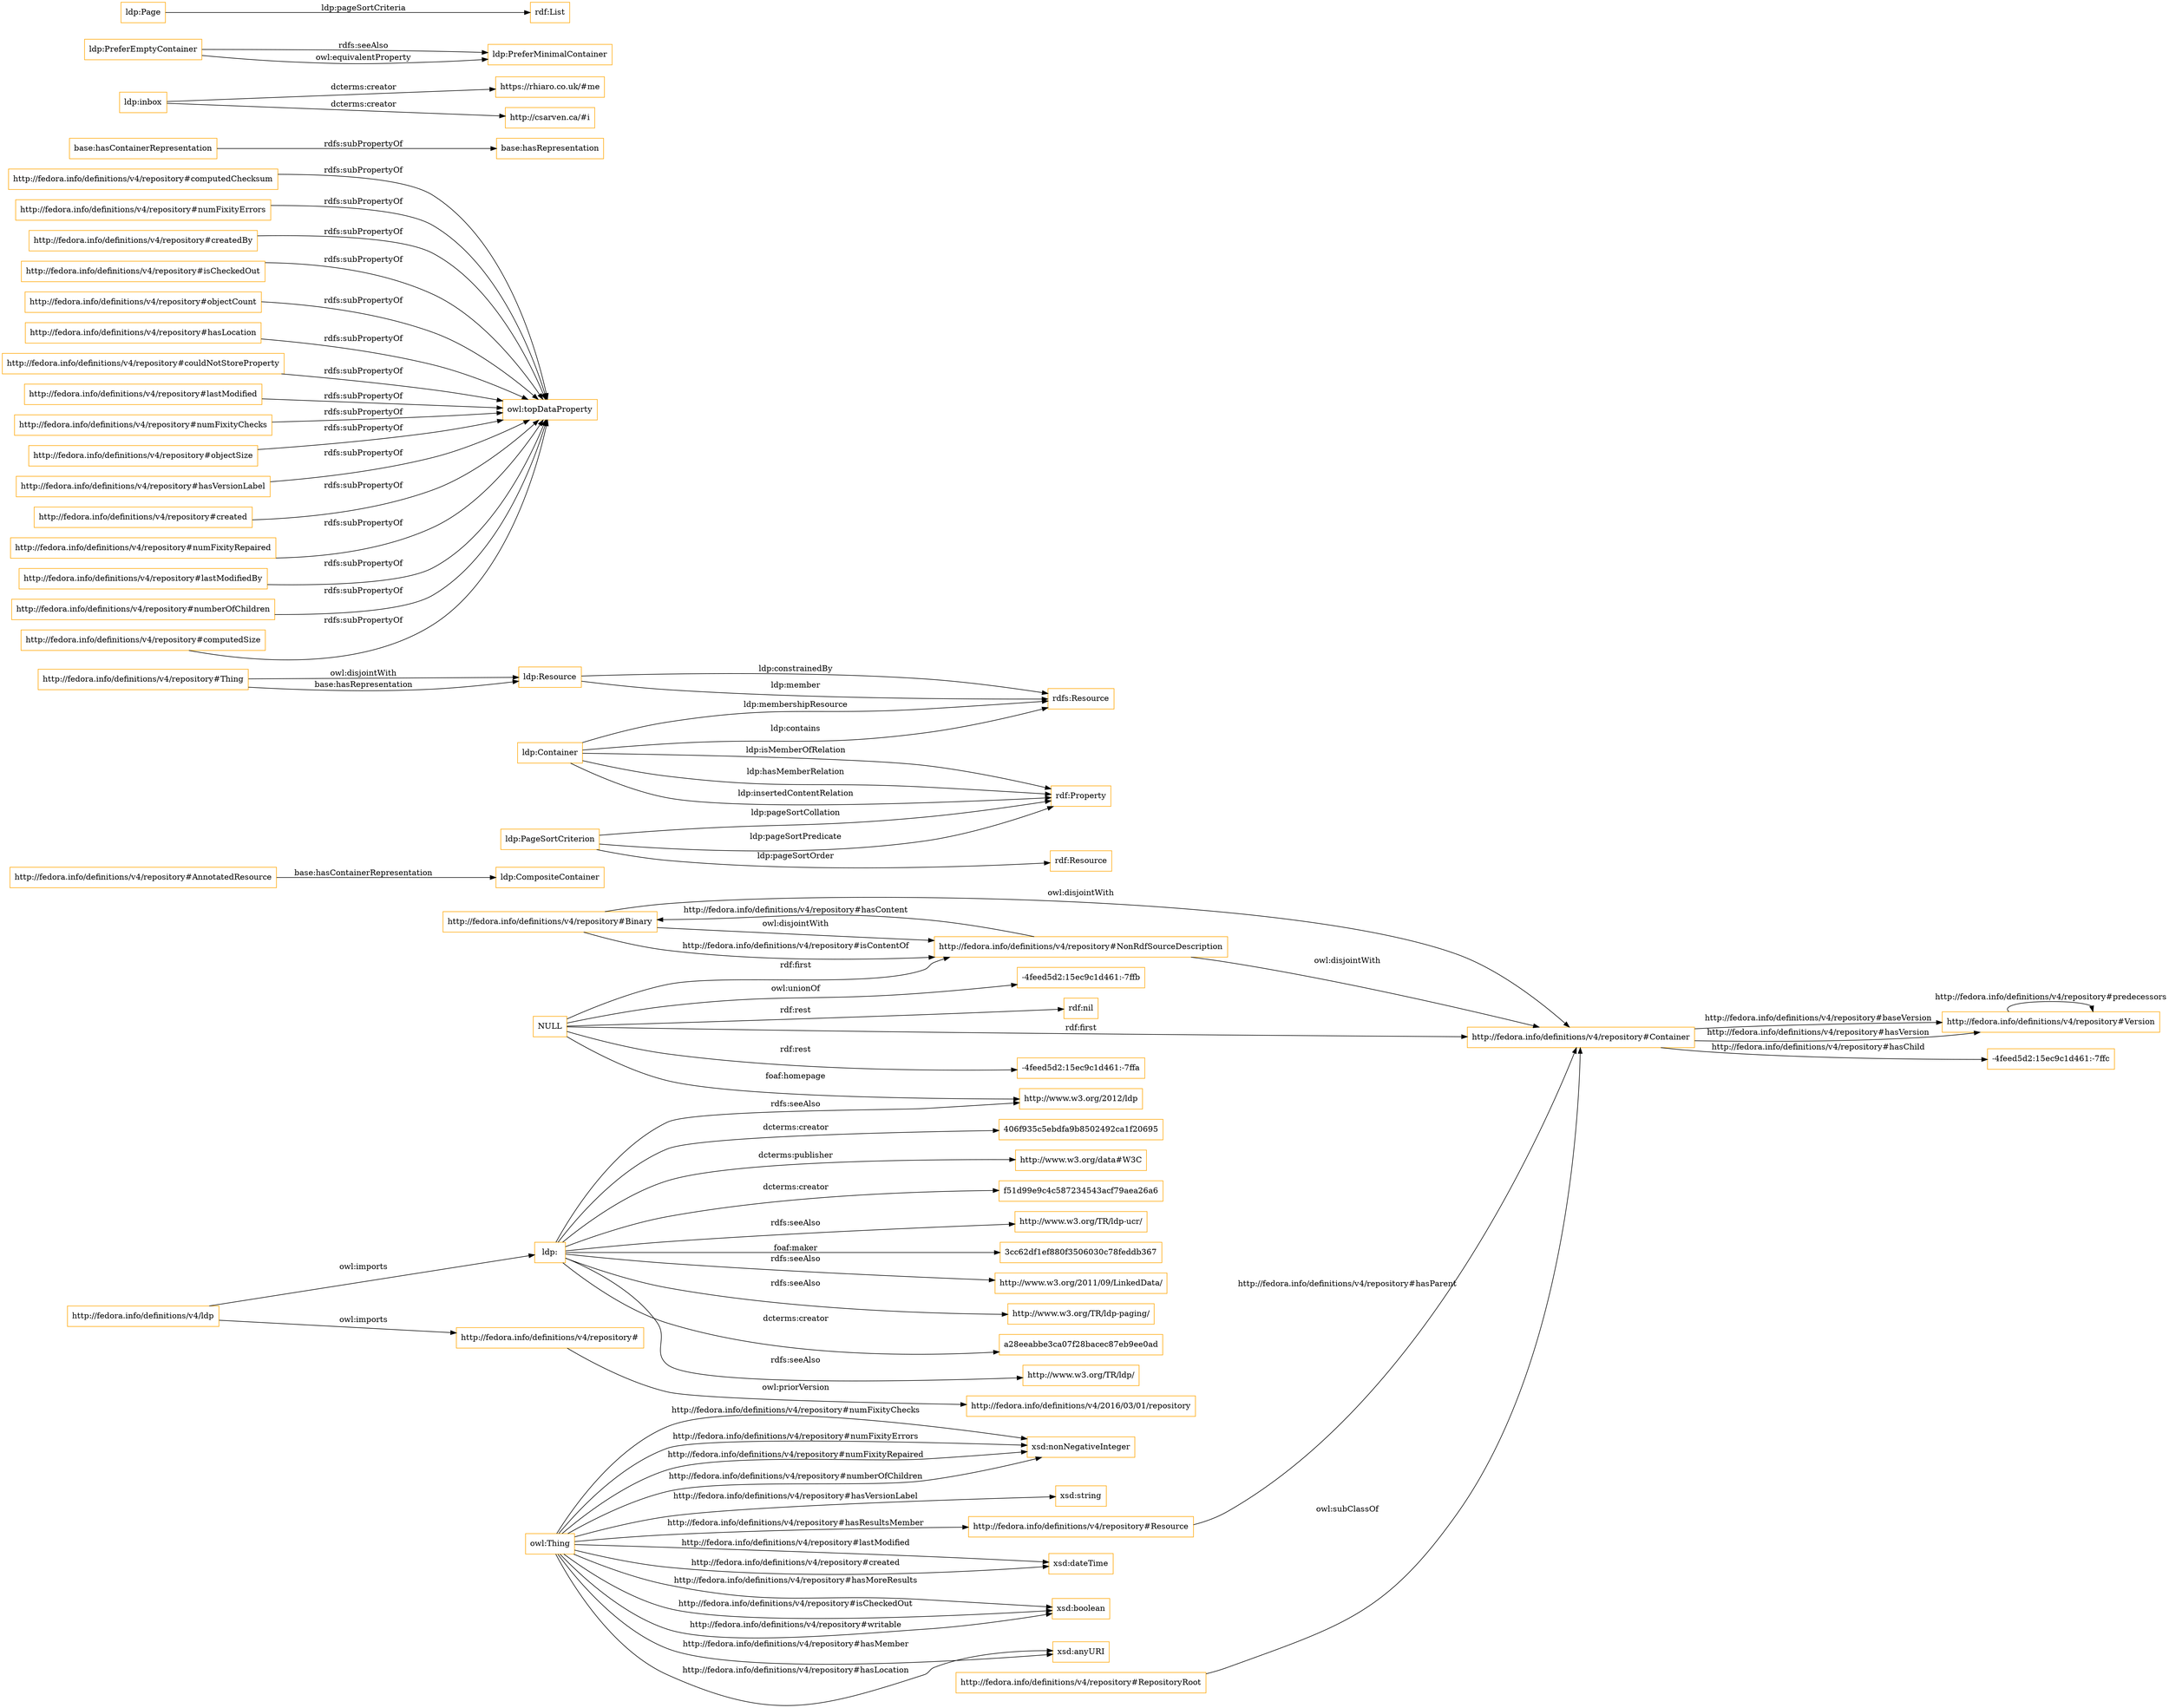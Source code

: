 digraph ar2dtool_diagram { 
rankdir=LR;
size="1501"
node [shape = rectangle, color="orange"]; "http://fedora.info/definitions/v4/repository#Container" "http://fedora.info/definitions/v4/repository#Binary" "http://fedora.info/definitions/v4/repository#AnnotatedResource" "http://fedora.info/definitions/v4/repository#Resource" "http://fedora.info/definitions/v4/repository#Version" "-4feed5d2:15ec9c1d461:-7ffc" "http://fedora.info/definitions/v4/repository#Thing" "http://fedora.info/definitions/v4/repository#NonRdfSourceDescription" "http://fedora.info/definitions/v4/repository#RepositoryRoot" ; /*classes style*/
	"http://fedora.info/definitions/v4/repository#computedChecksum" -> "owl:topDataProperty" [ label = "rdfs:subPropertyOf" ];
	"ldp:" -> "http://www.w3.org/TR/ldp/" [ label = "rdfs:seeAlso" ];
	"ldp:" -> "406f935c5ebdfa9b8502492ca1f20695" [ label = "dcterms:creator" ];
	"ldp:" -> "http://www.w3.org/data#W3C" [ label = "dcterms:publisher" ];
	"ldp:" -> "f51d99e9c4c587234543acf79aea26a6" [ label = "dcterms:creator" ];
	"ldp:" -> "http://www.w3.org/TR/ldp-ucr/" [ label = "rdfs:seeAlso" ];
	"ldp:" -> "3cc62df1ef880f3506030c78feddb367" [ label = "foaf:maker" ];
	"ldp:" -> "http://www.w3.org/2012/ldp" [ label = "rdfs:seeAlso" ];
	"ldp:" -> "http://www.w3.org/2011/09/LinkedData/" [ label = "rdfs:seeAlso" ];
	"ldp:" -> "http://www.w3.org/TR/ldp-paging/" [ label = "rdfs:seeAlso" ];
	"ldp:" -> "a28eeabbe3ca07f28bacec87eb9ee0ad" [ label = "dcterms:creator" ];
	"http://fedora.info/definitions/v4/repository#numFixityErrors" -> "owl:topDataProperty" [ label = "rdfs:subPropertyOf" ];
	"http://fedora.info/definitions/v4/repository#Binary" -> "http://fedora.info/definitions/v4/repository#Container" [ label = "owl:disjointWith" ];
	"http://fedora.info/definitions/v4/repository#Binary" -> "http://fedora.info/definitions/v4/repository#NonRdfSourceDescription" [ label = "owl:disjointWith" ];
	"http://fedora.info/definitions/v4/repository#createdBy" -> "owl:topDataProperty" [ label = "rdfs:subPropertyOf" ];
	"base:hasContainerRepresentation" -> "base:hasRepresentation" [ label = "rdfs:subPropertyOf" ];
	"http://fedora.info/definitions/v4/ldp" -> "ldp:" [ label = "owl:imports" ];
	"http://fedora.info/definitions/v4/ldp" -> "http://fedora.info/definitions/v4/repository#" [ label = "owl:imports" ];
	"http://fedora.info/definitions/v4/repository#isCheckedOut" -> "owl:topDataProperty" [ label = "rdfs:subPropertyOf" ];
	"http://fedora.info/definitions/v4/repository#objectCount" -> "owl:topDataProperty" [ label = "rdfs:subPropertyOf" ];
	"http://fedora.info/definitions/v4/repository#hasLocation" -> "owl:topDataProperty" [ label = "rdfs:subPropertyOf" ];
	"NULL" -> "-4feed5d2:15ec9c1d461:-7ffa" [ label = "rdf:rest" ];
	"NULL" -> "http://fedora.info/definitions/v4/repository#NonRdfSourceDescription" [ label = "rdf:first" ];
	"NULL" -> "http://www.w3.org/2012/ldp" [ label = "foaf:homepage" ];
	"NULL" -> "-4feed5d2:15ec9c1d461:-7ffb" [ label = "owl:unionOf" ];
	"NULL" -> "rdf:nil" [ label = "rdf:rest" ];
	"NULL" -> "http://fedora.info/definitions/v4/repository#Container" [ label = "rdf:first" ];
	"http://fedora.info/definitions/v4/repository#couldNotStoreProperty" -> "owl:topDataProperty" [ label = "rdfs:subPropertyOf" ];
	"ldp:inbox" -> "https://rhiaro.co.uk/#me" [ label = "dcterms:creator" ];
	"ldp:inbox" -> "http://csarven.ca/#i" [ label = "dcterms:creator" ];
	"http://fedora.info/definitions/v4/repository#RepositoryRoot" -> "http://fedora.info/definitions/v4/repository#Container" [ label = "owl:subClassOf" ];
	"ldp:PreferEmptyContainer" -> "ldp:PreferMinimalContainer" [ label = "rdfs:seeAlso" ];
	"ldp:PreferEmptyContainer" -> "ldp:PreferMinimalContainer" [ label = "owl:equivalentProperty" ];
	"http://fedora.info/definitions/v4/repository#lastModified" -> "owl:topDataProperty" [ label = "rdfs:subPropertyOf" ];
	"http://fedora.info/definitions/v4/repository#numFixityChecks" -> "owl:topDataProperty" [ label = "rdfs:subPropertyOf" ];
	"http://fedora.info/definitions/v4/repository#objectSize" -> "owl:topDataProperty" [ label = "rdfs:subPropertyOf" ];
	"http://fedora.info/definitions/v4/repository#hasVersionLabel" -> "owl:topDataProperty" [ label = "rdfs:subPropertyOf" ];
	"http://fedora.info/definitions/v4/repository#created" -> "owl:topDataProperty" [ label = "rdfs:subPropertyOf" ];
	"http://fedora.info/definitions/v4/repository#NonRdfSourceDescription" -> "http://fedora.info/definitions/v4/repository#Container" [ label = "owl:disjointWith" ];
	"http://fedora.info/definitions/v4/repository#numFixityRepaired" -> "owl:topDataProperty" [ label = "rdfs:subPropertyOf" ];
	"http://fedora.info/definitions/v4/repository#Thing" -> "ldp:Resource" [ label = "owl:disjointWith" ];
	"http://fedora.info/definitions/v4/repository#" -> "http://fedora.info/definitions/v4/2016/03/01/repository" [ label = "owl:priorVersion" ];
	"http://fedora.info/definitions/v4/repository#lastModifiedBy" -> "owl:topDataProperty" [ label = "rdfs:subPropertyOf" ];
	"http://fedora.info/definitions/v4/repository#numberOfChildren" -> "owl:topDataProperty" [ label = "rdfs:subPropertyOf" ];
	"http://fedora.info/definitions/v4/repository#computedSize" -> "owl:topDataProperty" [ label = "rdfs:subPropertyOf" ];
	"ldp:Container" -> "rdf:Property" [ label = "ldp:isMemberOfRelation" ];
	"owl:Thing" -> "xsd:dateTime" [ label = "http://fedora.info/definitions/v4/repository#lastModified" ];
	"ldp:Resource" -> "rdfs:Resource" [ label = "ldp:constrainedBy" ];
	"ldp:Container" -> "rdfs:Resource" [ label = "ldp:membershipResource" ];
	"http://fedora.info/definitions/v4/repository#Container" -> "http://fedora.info/definitions/v4/repository#Version" [ label = "http://fedora.info/definitions/v4/repository#hasVersion" ];
	"http://fedora.info/definitions/v4/repository#Version" -> "http://fedora.info/definitions/v4/repository#Version" [ label = "http://fedora.info/definitions/v4/repository#predecessors" ];
	"owl:Thing" -> "xsd:nonNegativeInteger" [ label = "http://fedora.info/definitions/v4/repository#numFixityChecks" ];
	"ldp:Resource" -> "rdfs:Resource" [ label = "ldp:member" ];
	"owl:Thing" -> "xsd:nonNegativeInteger" [ label = "http://fedora.info/definitions/v4/repository#numFixityErrors" ];
	"http://fedora.info/definitions/v4/repository#Container" -> "-4feed5d2:15ec9c1d461:-7ffc" [ label = "http://fedora.info/definitions/v4/repository#hasChild" ];
	"ldp:PageSortCriterion" -> "rdf:Property" [ label = "ldp:pageSortCollation" ];
	"http://fedora.info/definitions/v4/repository#Binary" -> "http://fedora.info/definitions/v4/repository#NonRdfSourceDescription" [ label = "http://fedora.info/definitions/v4/repository#isContentOf" ];
	"ldp:PageSortCriterion" -> "rdf:Property" [ label = "ldp:pageSortPredicate" ];
	"http://fedora.info/definitions/v4/repository#Thing" -> "ldp:Resource" [ label = "base:hasRepresentation" ];
	"http://fedora.info/definitions/v4/repository#Container" -> "http://fedora.info/definitions/v4/repository#Version" [ label = "http://fedora.info/definitions/v4/repository#baseVersion" ];
	"http://fedora.info/definitions/v4/repository#NonRdfSourceDescription" -> "http://fedora.info/definitions/v4/repository#Binary" [ label = "http://fedora.info/definitions/v4/repository#hasContent" ];
	"ldp:PageSortCriterion" -> "rdf:Resource" [ label = "ldp:pageSortOrder" ];
	"owl:Thing" -> "xsd:boolean" [ label = "http://fedora.info/definitions/v4/repository#isCheckedOut" ];
	"owl:Thing" -> "xsd:boolean" [ label = "http://fedora.info/definitions/v4/repository#writable" ];
	"owl:Thing" -> "xsd:anyURI" [ label = "http://fedora.info/definitions/v4/repository#hasMember" ];
	"http://fedora.info/definitions/v4/repository#AnnotatedResource" -> "ldp:CompositeContainer" [ label = "base:hasContainerRepresentation" ];
	"ldp:Page" -> "rdf:List" [ label = "ldp:pageSortCriteria" ];
	"http://fedora.info/definitions/v4/repository#Resource" -> "http://fedora.info/definitions/v4/repository#Container" [ label = "http://fedora.info/definitions/v4/repository#hasParent" ];
	"owl:Thing" -> "xsd:boolean" [ label = "http://fedora.info/definitions/v4/repository#hasMoreResults" ];
	"owl:Thing" -> "http://fedora.info/definitions/v4/repository#Resource" [ label = "http://fedora.info/definitions/v4/repository#hasResultsMember" ];
	"owl:Thing" -> "xsd:anyURI" [ label = "http://fedora.info/definitions/v4/repository#hasLocation" ];
	"owl:Thing" -> "xsd:dateTime" [ label = "http://fedora.info/definitions/v4/repository#created" ];
	"ldp:Container" -> "rdfs:Resource" [ label = "ldp:contains" ];
	"ldp:Container" -> "rdf:Property" [ label = "ldp:hasMemberRelation" ];
	"owl:Thing" -> "xsd:string" [ label = "http://fedora.info/definitions/v4/repository#hasVersionLabel" ];
	"owl:Thing" -> "xsd:nonNegativeInteger" [ label = "http://fedora.info/definitions/v4/repository#numFixityRepaired" ];
	"owl:Thing" -> "xsd:nonNegativeInteger" [ label = "http://fedora.info/definitions/v4/repository#numberOfChildren" ];
	"ldp:Container" -> "rdf:Property" [ label = "ldp:insertedContentRelation" ];

}
